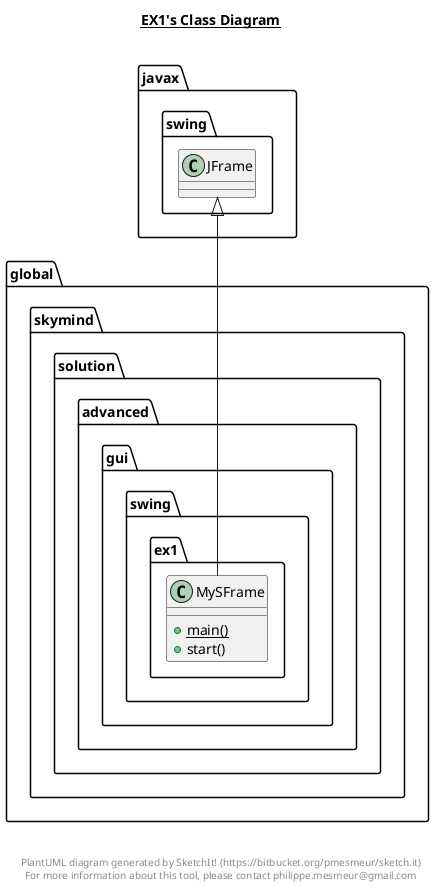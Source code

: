 @startuml

title __EX1's Class Diagram__\n

  namespace global.skymind {
    namespace solution.advanced.gui.swing.ex1 {
      class global.skymind.solution.advanced.gui.swing.ex1.MySFrame {
          {static} + main()
          + start()
      }
    }
  }
  

  global.skymind.solution.advanced.gui.swing.ex1.MySFrame -up-|> javax.swing.JFrame


right footer


PlantUML diagram generated by SketchIt! (https://bitbucket.org/pmesmeur/sketch.it)
For more information about this tool, please contact philippe.mesmeur@gmail.com
endfooter

@enduml
